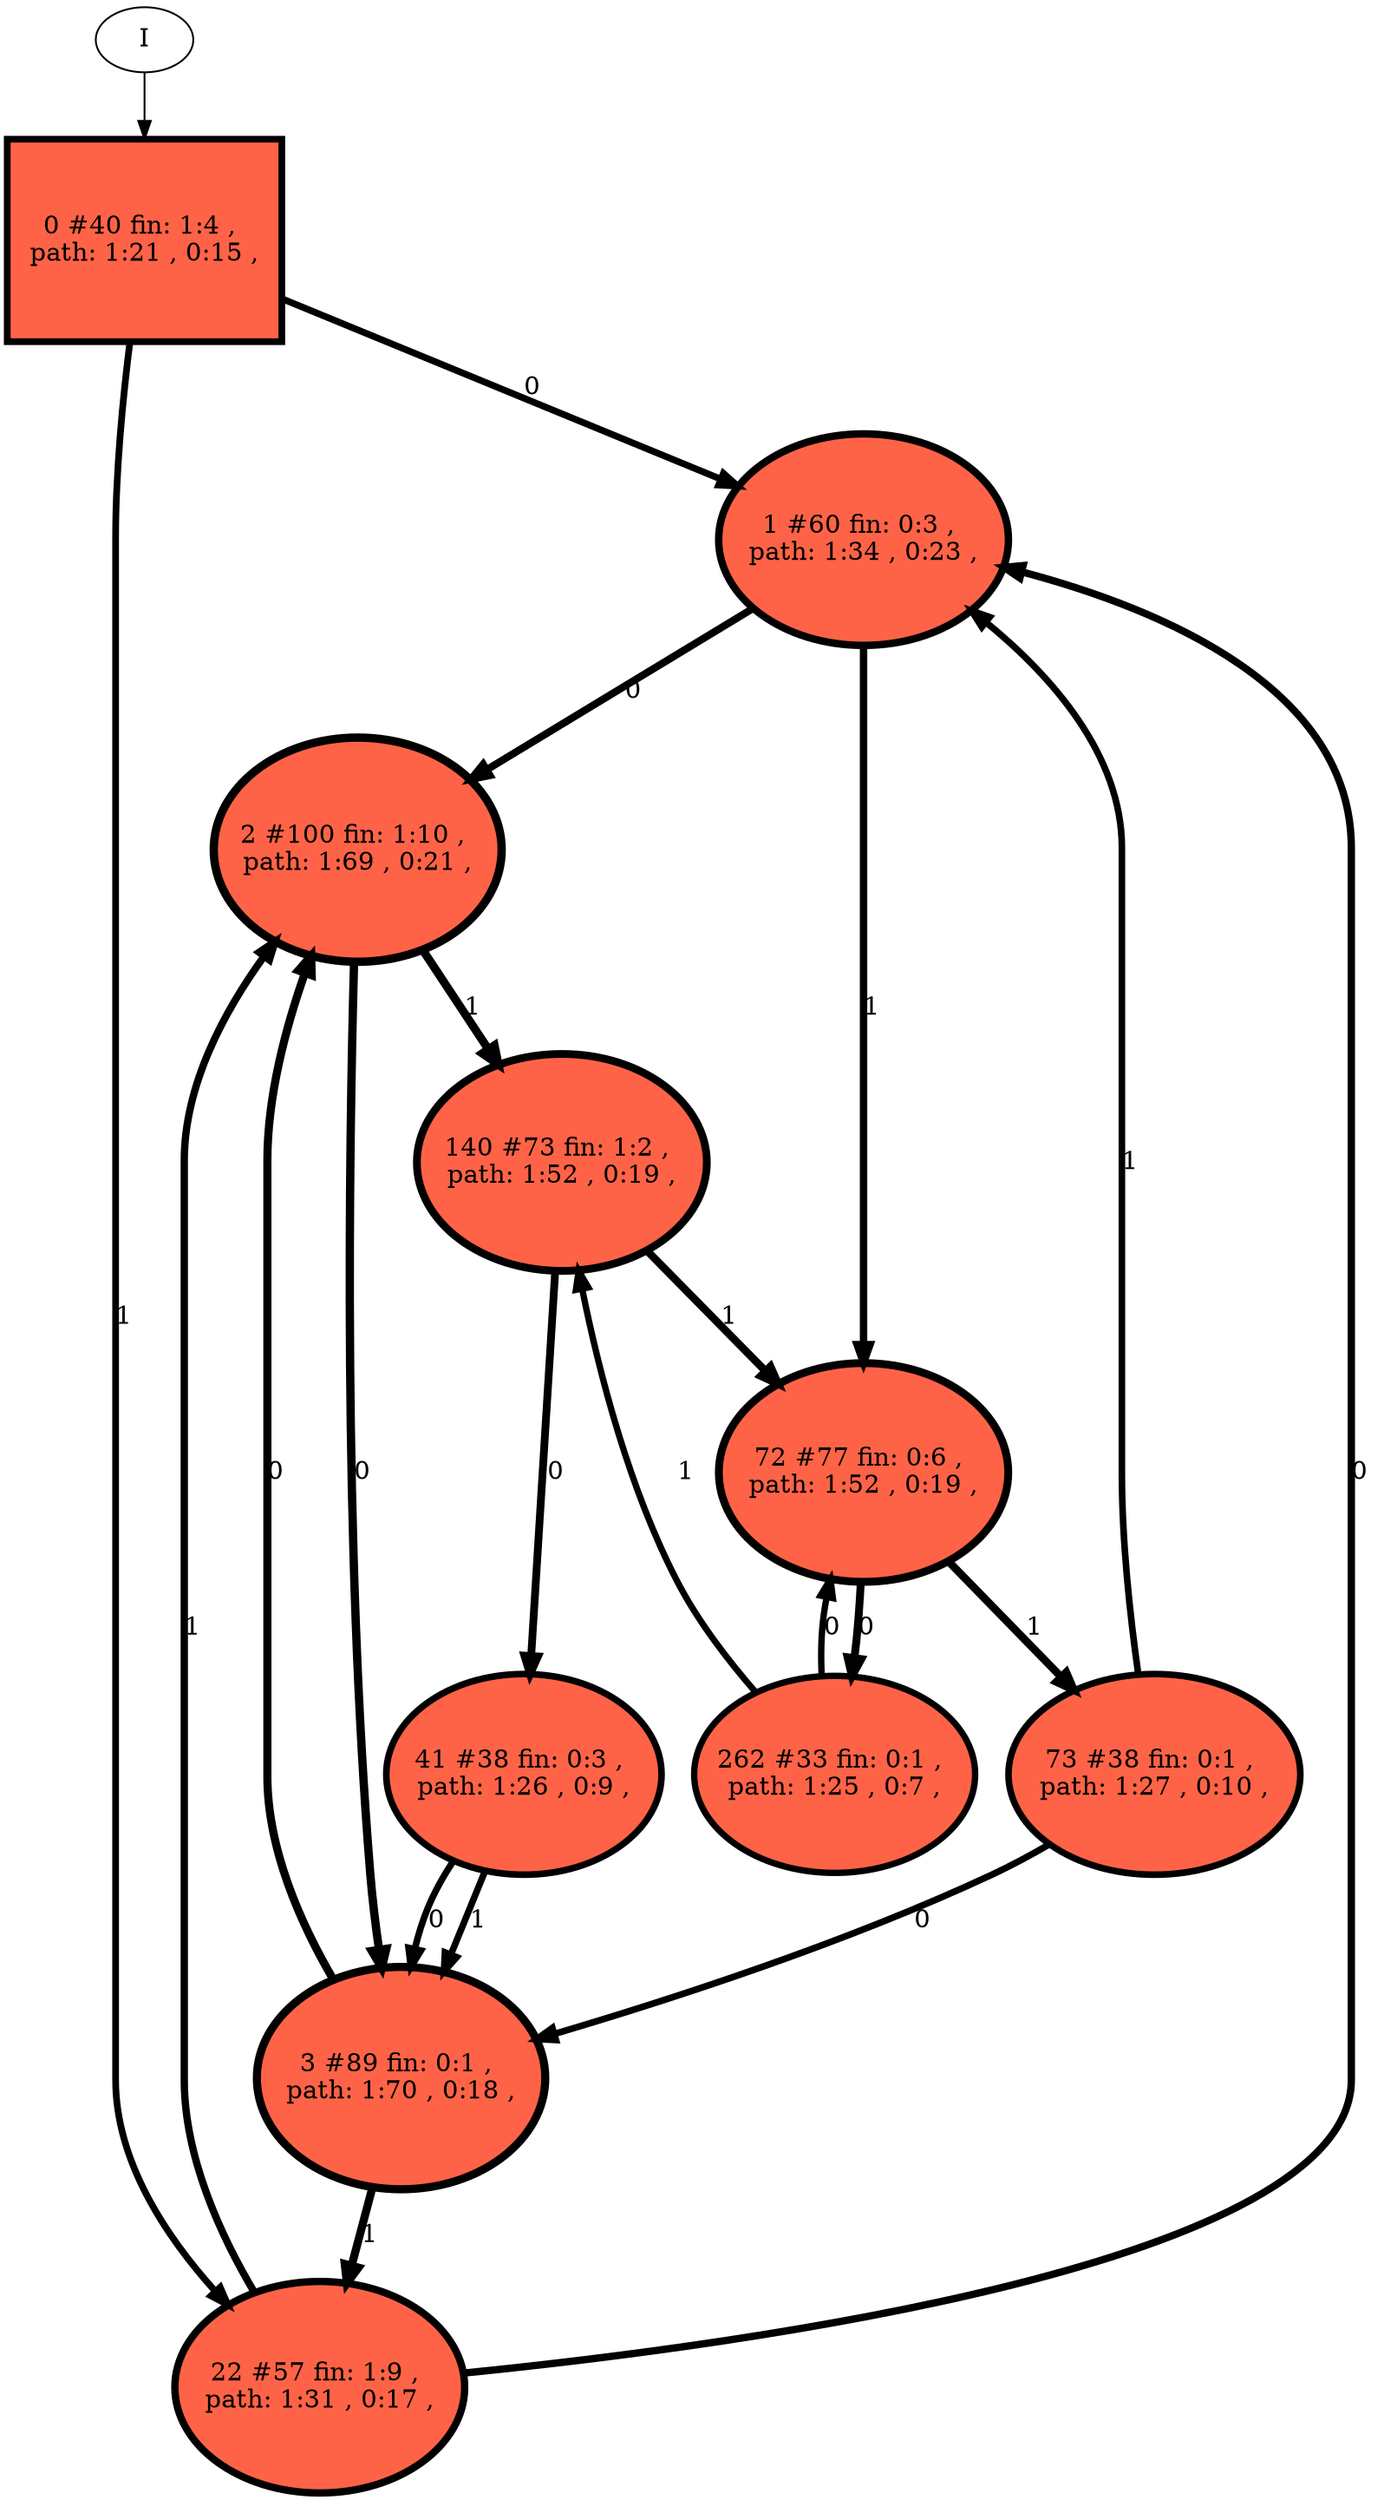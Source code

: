 // produced with flexfringe // 
digraph DFA {
	0 [label="root" shape=box];
		I -> 0;
	0 [ label="0 #40 fin: 1:4 , 
 path: 1:21 , 0:15 , " , style=filled, fillcolor="tomato", width=1.55045, height=1.55045, penwidth=3.71357];
		0 -> 1 [label="0 " , penwidth=3.71357 ];
		0 -> 22 [label="1 " , penwidth=3.71357 ];
	1 [ label="1 #60 fin: 0:3 , 
 path: 1:34 , 0:23 , " , style=filled, fillcolor="tomato", width=1.63137, height=1.63137, penwidth=4.11087];
		1 -> 2 [label="0 " , penwidth=4.11087 ];
		1 -> 72 [label="1 " , penwidth=4.11087 ];
	22 [ label="22 #57 fin: 1:9 , 
 path: 1:31 , 0:17 , " , style=filled, fillcolor="tomato", width=1.62145, height=1.62145, penwidth=4.06044];
		22 -> 1 [label="0 " , penwidth=4.06044 ];
		22 -> 2 [label="1 " , penwidth=4.06044 ];
	2 [ label="2 #100 fin: 1:10 , 
 path: 1:69 , 0:21 , " , style=filled, fillcolor="tomato", width=1.72546, height=1.72546, penwidth=4.61512];
		2 -> 3 [label="0 " , penwidth=4.61512 ];
		2 -> 140 [label="1 " , penwidth=4.61512 ];
	72 [ label="72 #77 fin: 0:6 , 
 path: 1:52 , 0:19 , " , style=filled, fillcolor="tomato", width=1.67835, height=1.67835, penwidth=4.35671];
		72 -> 262 [label="0 " , penwidth=4.35671 ];
		72 -> 73 [label="1 " , penwidth=4.35671 ];
	3 [ label="3 #89 fin: 0:1 , 
 path: 1:70 , 0:18 , " , style=filled, fillcolor="tomato", width=1.70471, height=1.70471, penwidth=4.49981];
		3 -> 2 [label="0 " , penwidth=4.49981 ];
		3 -> 22 [label="1 " , penwidth=4.49981 ];
	140 [ label="140 #73 fin: 1:2 , 
 path: 1:52 , 0:19 , " , style=filled, fillcolor="tomato", width=1.66847, height=1.66847, penwidth=4.30407];
		140 -> 41 [label="0 " , penwidth=4.30407 ];
		140 -> 72 [label="1 " , penwidth=4.30407 ];
	262 [ label="262 #33 fin: 0:1 , 
 path: 1:25 , 0:7 , " , style=filled, fillcolor="tomato", width=1.50992, height=1.50992, penwidth=3.52636];
		262 -> 72 [label="0 " , penwidth=3.52636 ];
		262 -> 140 [label="1 " , penwidth=3.52636 ];
	73 [ label="73 #38 fin: 0:1 , 
 path: 1:27 , 0:10 , " , style=filled, fillcolor="tomato", width=1.53978, height=1.53978, penwidth=3.66356];
		73 -> 3 [label="0 " , penwidth=3.66356 ];
		73 -> 1 [label="1 " , penwidth=3.66356 ];
	41 [ label="41 #38 fin: 0:3 , 
 path: 1:26 , 0:9 , " , style=filled, fillcolor="tomato", width=1.53978, height=1.53978, penwidth=3.66356];
		41 -> 3 [label="0 " , penwidth=3.66356 ];
		41 -> 3 [label="1 " , penwidth=3.66356 ];
}
